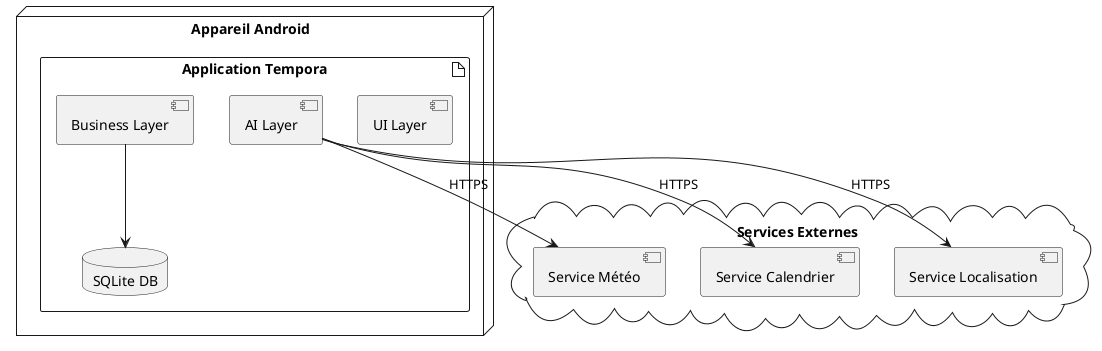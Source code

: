 @startuml
node "Appareil Android" {
  artifact "Application Tempora" {
    component [UI Layer]
    component [Business Layer]
    component [AI Layer]
    database "SQLite DB"
  }
}

cloud "Services Externes" {
  [Service Météo]
  [Service Calendrier]
  [Service Localisation]
}

[AI Layer] --> [Service Météo] : HTTPS
[AI Layer] --> [Service Calendrier] : HTTPS
[AI Layer] --> [Service Localisation] : HTTPS
[Business Layer] --> [SQLite DB]
@enduml
